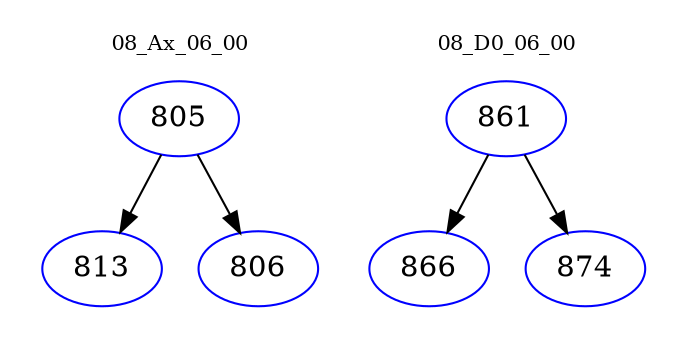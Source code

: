 digraph{
subgraph cluster_0 {
color = white
label = "08_Ax_06_00";
fontsize=10;
T0_805 [label="805", color="blue"]
T0_805 -> T0_813 [color="black"]
T0_813 [label="813", color="blue"]
T0_805 -> T0_806 [color="black"]
T0_806 [label="806", color="blue"]
}
subgraph cluster_1 {
color = white
label = "08_D0_06_00";
fontsize=10;
T1_861 [label="861", color="blue"]
T1_861 -> T1_866 [color="black"]
T1_866 [label="866", color="blue"]
T1_861 -> T1_874 [color="black"]
T1_874 [label="874", color="blue"]
}
}
